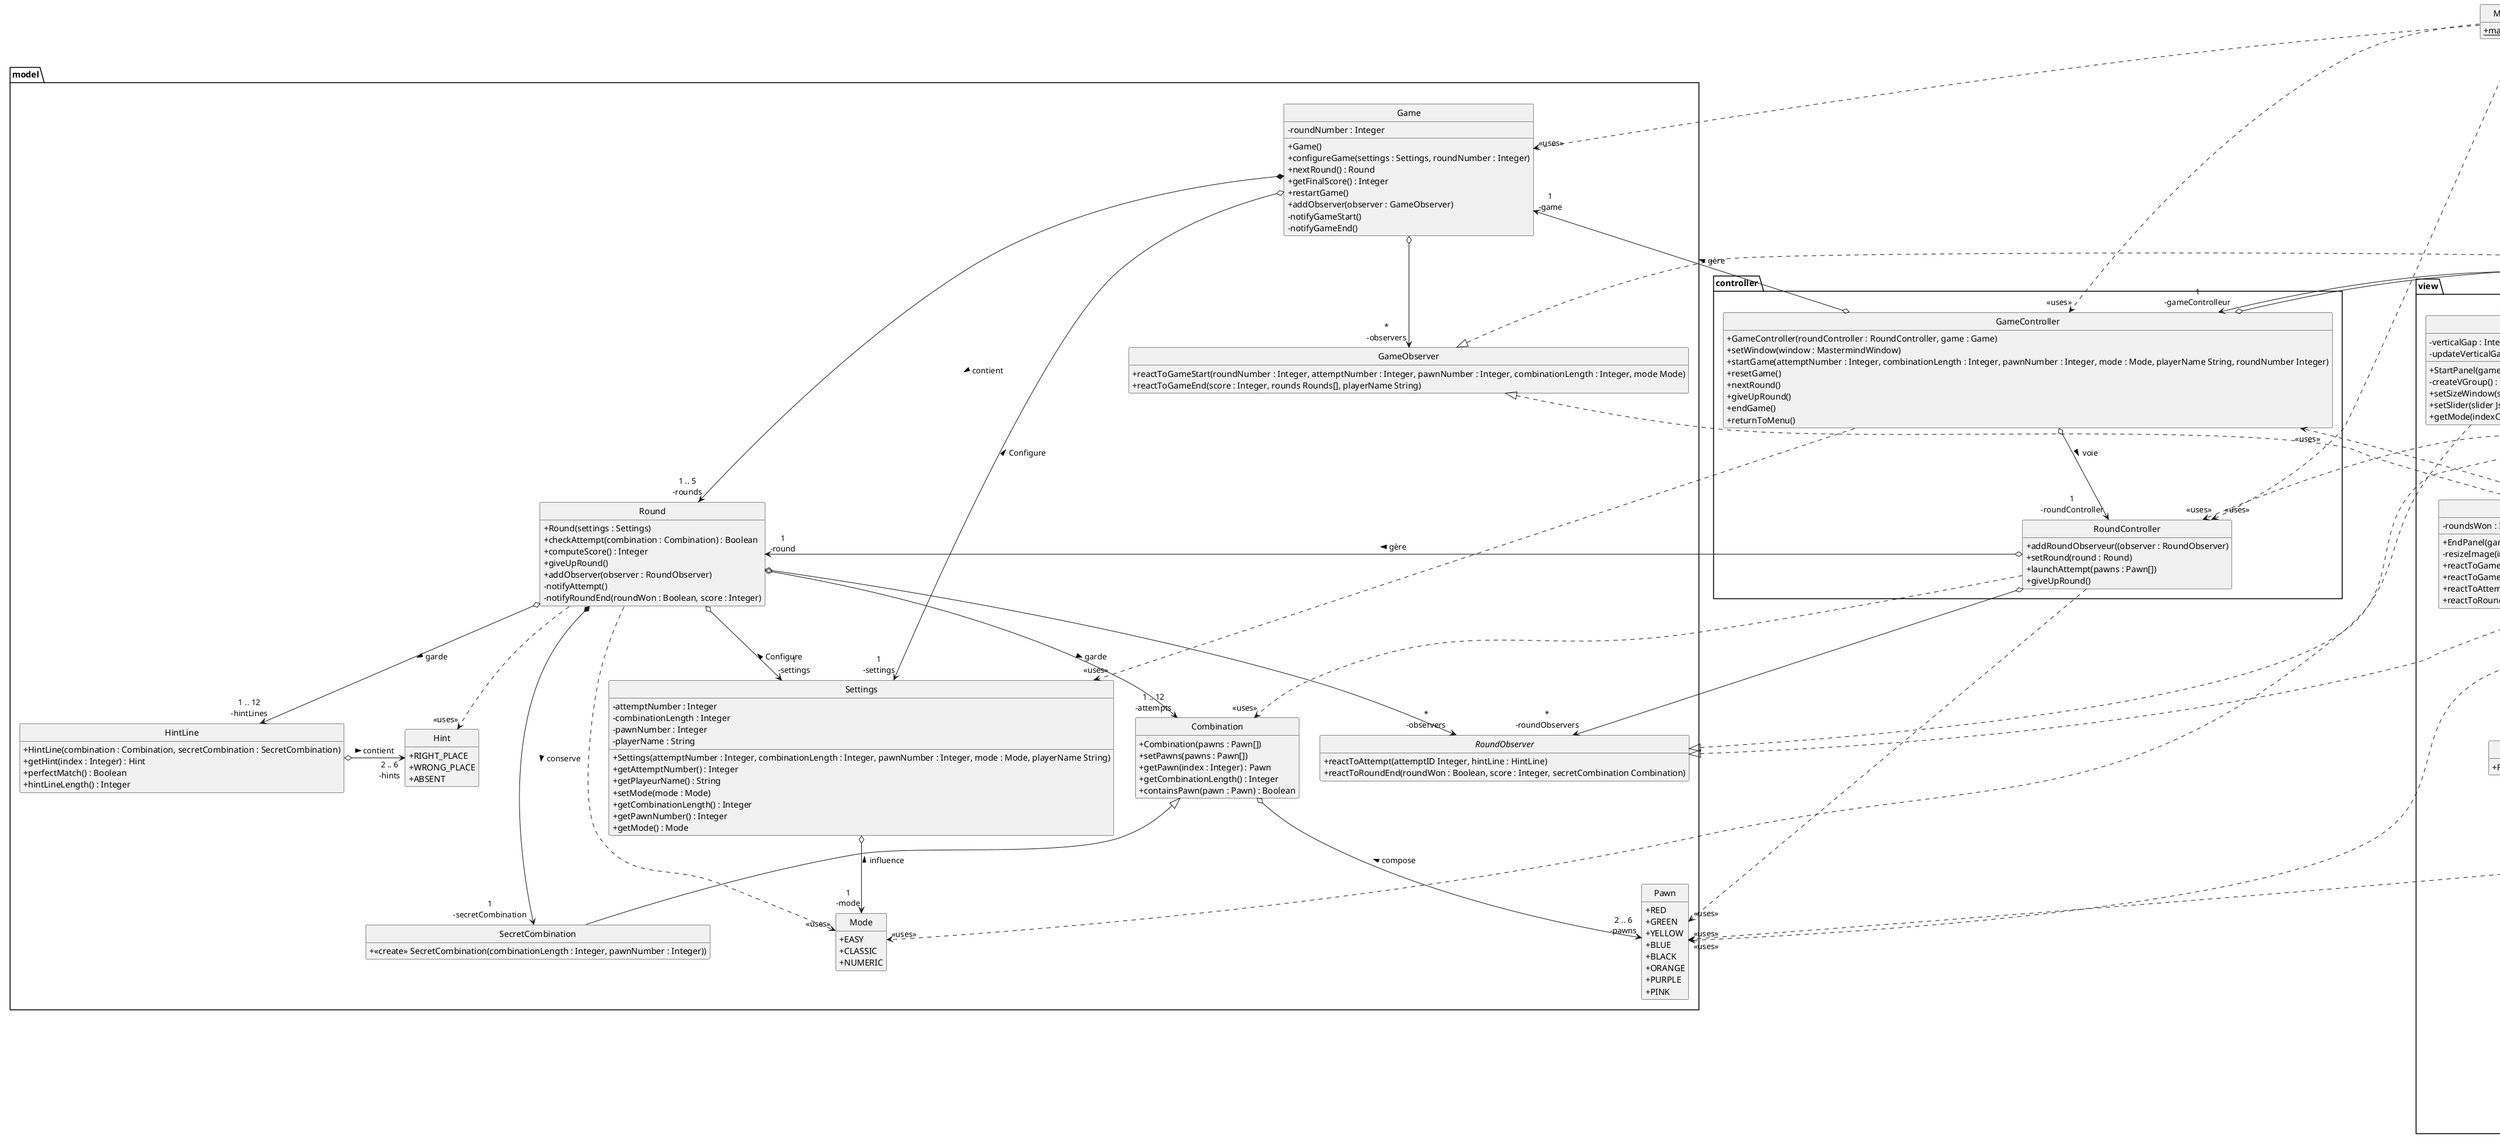 @startuml
skinparam style strictuml
skinparam classAttributeIconSize 0
hide enum methods
hide empty members

class MastermindApp {
    + {static} main(args : String[])
}

class controller.GameController {
    + GameController(roundController : RoundController, game : Game)
    + setWindow(window : MastermindWindow)
    + startGame(attemptNumber : Integer, combinationLength : Integer, pawnNumber : Integer, mode : Mode, playerName String, roundNumber Integer)
    + resetGame()
    + nextRound()
    + giveUpRound()
    + endGame()
    + returnToMenu()
}

class controller.RoundController {
    + addRoundObserveur((observer : RoundObserver)
    + setRound(round : Round)
    + launchAttempt(pawns : Pawn[])
    + giveUpRound()
}

class model.Combination {
    + Combination(pawns : Pawn[])
    + setPawns(pawns : Pawn[])
    + getPawn(index : Integer) : Pawn
    + getCombinationLength() : Integer
    + containsPawn(pawn : Pawn) : Boolean
}

class model.Game {
    - roundNumber : Integer
    + Game()
    + configureGame(settings : Settings, roundNumber : Integer)
    + nextRound() : Round
    + getFinalScore() : Integer
    + restartGame()
    + addObserver(observer : GameObserver)
    - notifyGameStart()
    - notifyGameEnd()
}

class model.GameObserver {
    + reactToGameStart(roundNumber : Integer, attemptNumber : Integer, pawnNumber : Integer, combinationLength : Integer, mode Mode)
    + reactToGameEnd(score : Integer, rounds Rounds[], playerName String)
}

enum model.Hint {
    + RIGHT_PLACE
    + WRONG_PLACE
    + ABSENT
}

class model.HintLine {
    + HintLine(combination : Combination, secretCombination : SecretCombination)
    + getHint(index : Integer) : Hint
    + perfectMatch() : Boolean
    + hintLineLength() : Integer
}

enum model.Mode {
    + EASY
    + CLASSIC
    + NUMERIC
}

enum model.Pawn {
    + RED
    + GREEN
    + YELLOW
    + BLUE
    + BLACK
    + ORANGE
    + PURPLE
    + PINK
}

class model.Round {
    + Round(settings : Settings)
    + checkAttempt(combination : Combination) : Boolean
    + computeScore() : Integer
    + giveUpRound()
    + addObserver(observer : RoundObserver)
    - notifyAttempt()
    - notifyRoundEnd(roundWon : Boolean, score : Integer)
}

interface model.RoundObserver {
    + reactToAttempt(attemptID Integer, hintLine : HintLine)
    + reactToRoundEnd(roundWon : Boolean, score : Integer, secretCombination Combination)
}

class model.SecretCombination extends model.Combination{
    + <<create>> SecretCombination(combinationLength : Integer, pawnNumber : Integer))
}

class model.Settings {
    - attemptNumber : Integer
    - combinationLength : Integer
    - pawnNumber : Integer
    - playerName : String
    + Settings(attemptNumber : Integer, combinationLength : Integer, pawnNumber : Integer, mode : Mode, playerName String)
    + getAttemptNumber() : Integer
    + getPlayeurName() : String
    + setMode(mode : Mode)
    + getCombinationLength() : Integer
    + getPawnNumber() : Integer
    + getMode() : Mode
}

class view.MastermindWindow {
    + MastermindWindow(endPanel : EndPanel, gamePanel : GamePanel, startPanel : StartPanel)
    + showStartPanel()
    + showGamePanel()
    + showEndPanel()
    + getStartPanel() : StartPanel
    + getGamePanel() : GamePanel
    + getEndPanel() : EndPanel
}

class view.StartPanel {
    - verticalGap : Integer
    + StartPanel(gameController : GameController)
    - createVGroup() : GroupLayout.SequentialGroup
    - updateVerticalGap
    + setSizeWindow(size : Integer)
    + setSlider(slider Jslider)
    + getMode(indexCB : Integer) : Mode
}

class view.GamePanel implements model.RoundObserver, model.GameObserver{
    + GamePanel(roundController : RoundController, gameController : GameController)
    - resizeImage(image : ImageICon, height : Integer, width : Integer) : ImageICon
    + reactToAttempt(attemptId : Integer, hintLine : HintLine)
    + reactToRoundEnd(roundWon : Boolean, score : Integer, secretCombination, Combination)
    + reactToGameStart(roundNumber : Integer, attemptNumber : Integer, pawnNumber : Integer, combinationLength : Integer, mode : Mode)
    + reactToGameEnd(score : Integer, rounds Round[], playeurName : String)
}

class view.EndPanel implements model.GameObserver, model.RoundObserver {
    - roundsWon : Integer
    + EndPanel(gameController : GameController)
    - resizeImage(image : ImageICon, height : Integer, width : Integer) : ImageICon
    + reactToGameStart(roundNumber : Integer, attemptNumber : Integer, pawnNumber : Integer, combinationLength : Integer, mode : Mode)
    + reactToGameEnd(score : Integer, rounds : Rounds[], playeurName : String)
    + reactToAttempt(attemptId : Integer, hintLine : HintLine)
    + reactToRoundEnd(roundWon : Boolean, score : Integer, secretCombination : Combination)
}

class view.GameBoard {
    - selectedColor : Color
    - inactiveColor : Color
    - defaultColor : Color
    - currentAttempt : Integer
    + GameBoard(combinationLength : Integerattempt, attemptNumber : Integer, pawnNumber : Integer)
    + setUpPalette(palette : CombinationBox)
    + prepareAttempt(attemptId : Integer)
    + setHints(hintsId : Integer, colors : Color[])
    + getCombination() : Pawn[]
    + getColors() : Color[]
    + resetBoard()

}

class view.RecapRound{
    + RecapRound(roundId : Integer, colors : Color[], score : Integer, victory : Boolean)
}

class view.Circle {
    - color : Color
    - diameter : Integer
    + Circle(diameter : Integer, color : Color)
    + setColor(color : Color)
    + getColor() : Color
}

abstract class view.HintBox {
    {static} + defaultColor : Color
    {abstract} + setHintsColor(colors : Color[])
}

class view.NumericHintBox extends view.HintBox {
    - rightPlacedColor : Color
    - wrongPlacedColor : Color
    + NumericHintBox(rightPlacedColor : Color, wrongPlacedColor : Color)
    + setHintsColors(colors : Color[])
}

class view.ClassicHintBox extends view.HintBox {
    + ClassicHintBox(combinationLenght : Integer)
    + setHintsColors(colors : Color[])
}

class view.CombinationBox {
    + CombinationBox(combinationLenght : Integer, defaultColor : Color)
    + CombinationBox(colors : Color[])
    + setPawnColor(n : Integer, color : Color)
    + setClickEvent(mouseAdapteur : MouseAdapteur)
    + unsetClickEvent()
}

interface view.HintDisplayMode {
    + convertHintLine(hintLine : HintLine) : Color[]
}

class view.ClassicMode implements view.HintDisplayMode {
    + convertHintLine(hintLine : HintLine) : Color[]
}

class view.EasyMode implements view.HintDisplayMode {
    + convertHintLine(hintLine : HintLine) : Color[]
}

class view.CombinationConverter {
    + colorsToPawns(colors : Color[]) : Pawn[]
    + pawnToColor(pawn : Pawn) : Color
}

MastermindApp ..> "<<uses>>" view.MastermindWindow
MastermindApp ..> "<<uses>>" view.EndPanel
MastermindApp ..> "<<uses>>" view.StartPanel
MastermindApp ..> "<<uses>>" view.GamePanel
MastermindApp ..> "<<uses>>" model.Game
MastermindApp ..> "<<uses>>" controller.GameController
MastermindApp ..> "<<uses>>" controller.RoundController

controller.GameController ..> "<<uses>>" model.Settings
controller.GameController o--> "1\n-roundController" controller.RoundController : voie >
controller.GameController o--> "1\n-window" view.MastermindWindow : dirige >
controller.GameController o-> "1\n-game" model.Game : gère >
controller.RoundController o-> "1\n-round" model.Round : gère >
controller.RoundController ..> "<<uses>>" model.Combination
controller.RoundController ..> "<<uses>>" model.Pawn
controller.RoundController o--> "*\n-roundObservers" model.RoundObserver

model.Game o--> "1\n-settings" model.Settings : Configure <
model.Game *---> "1 .. 5\n-rounds" model.Round : contient >
model.Game o--> "*\n-observers" model.GameObserver
model.Round o--> "1\n-settings" model.Settings : Configure <
model.Round *--> "1\n-secretCombination" model.SecretCombination : conserve >
model.Round o--> "1 .. 12\n-attempts" model.Combination : garde >
model.Round o--> "1 .. 12\n-hintLines" model.HintLine : > garde
model.Round ..> "<<uses>>" model.Hint
model.Round ..> "<<uses>>" model.Mode
model.Round o--> "*\n-observers" model.RoundObserver
model.Settings o--> "1\n-mode" model.Mode : influence <
model.HintLine o-> "2 .. 6\n-hints" model.Hint : contient >
model.Combination o--> "2 .. 6\n-pawns" model.Pawn : compose <

view.MastermindWindow o-> "1\n-gamePanel" view.GamePanel : contient >
view.MastermindWindow o-> "1\n-startPanel" view.StartPanel : contient >
view.MastermindWindow o--> "1\n-endPanel" view.EndPanel : contient >
view.StartPanel ..> "<<uses>>" model.Mode
view.EndPanel ..> "<<uses>>" view.RecapRound
view.EndPanel ..> "<<uses>>" controller.GameController
view.GamePanel o--> "1\n-displayMode" view.HintDisplayMode : utilise >
view.GamePanel o--> "1\n-gameBoard" view.GameBoard : utilise >
view.GamePanel o--> "1\n-gameControlleur" controller.GameController : utilise >
view.GamePanel ..> "<<uses>>" controller.RoundController
view.GameBoard ..> "<<uses>>" view.Circle
view.GameBoard ..> "<<uses>>" model.Pawn
view.GameBoard *--> "*\n-attempts" CombinationBox
view.GameBoard *--> "*\n-hints" HintBox
view.GameBoard *--> "1\n-converter" view.CombinationConverter
view.CombinationConverter ..> "<<uses>>" model.Pawn
view.ClassicHintBox ..> "<<uses>>" view.Circle
view.RecapRound ...> "<<uses>>" view.CombinationBox

@enduml
